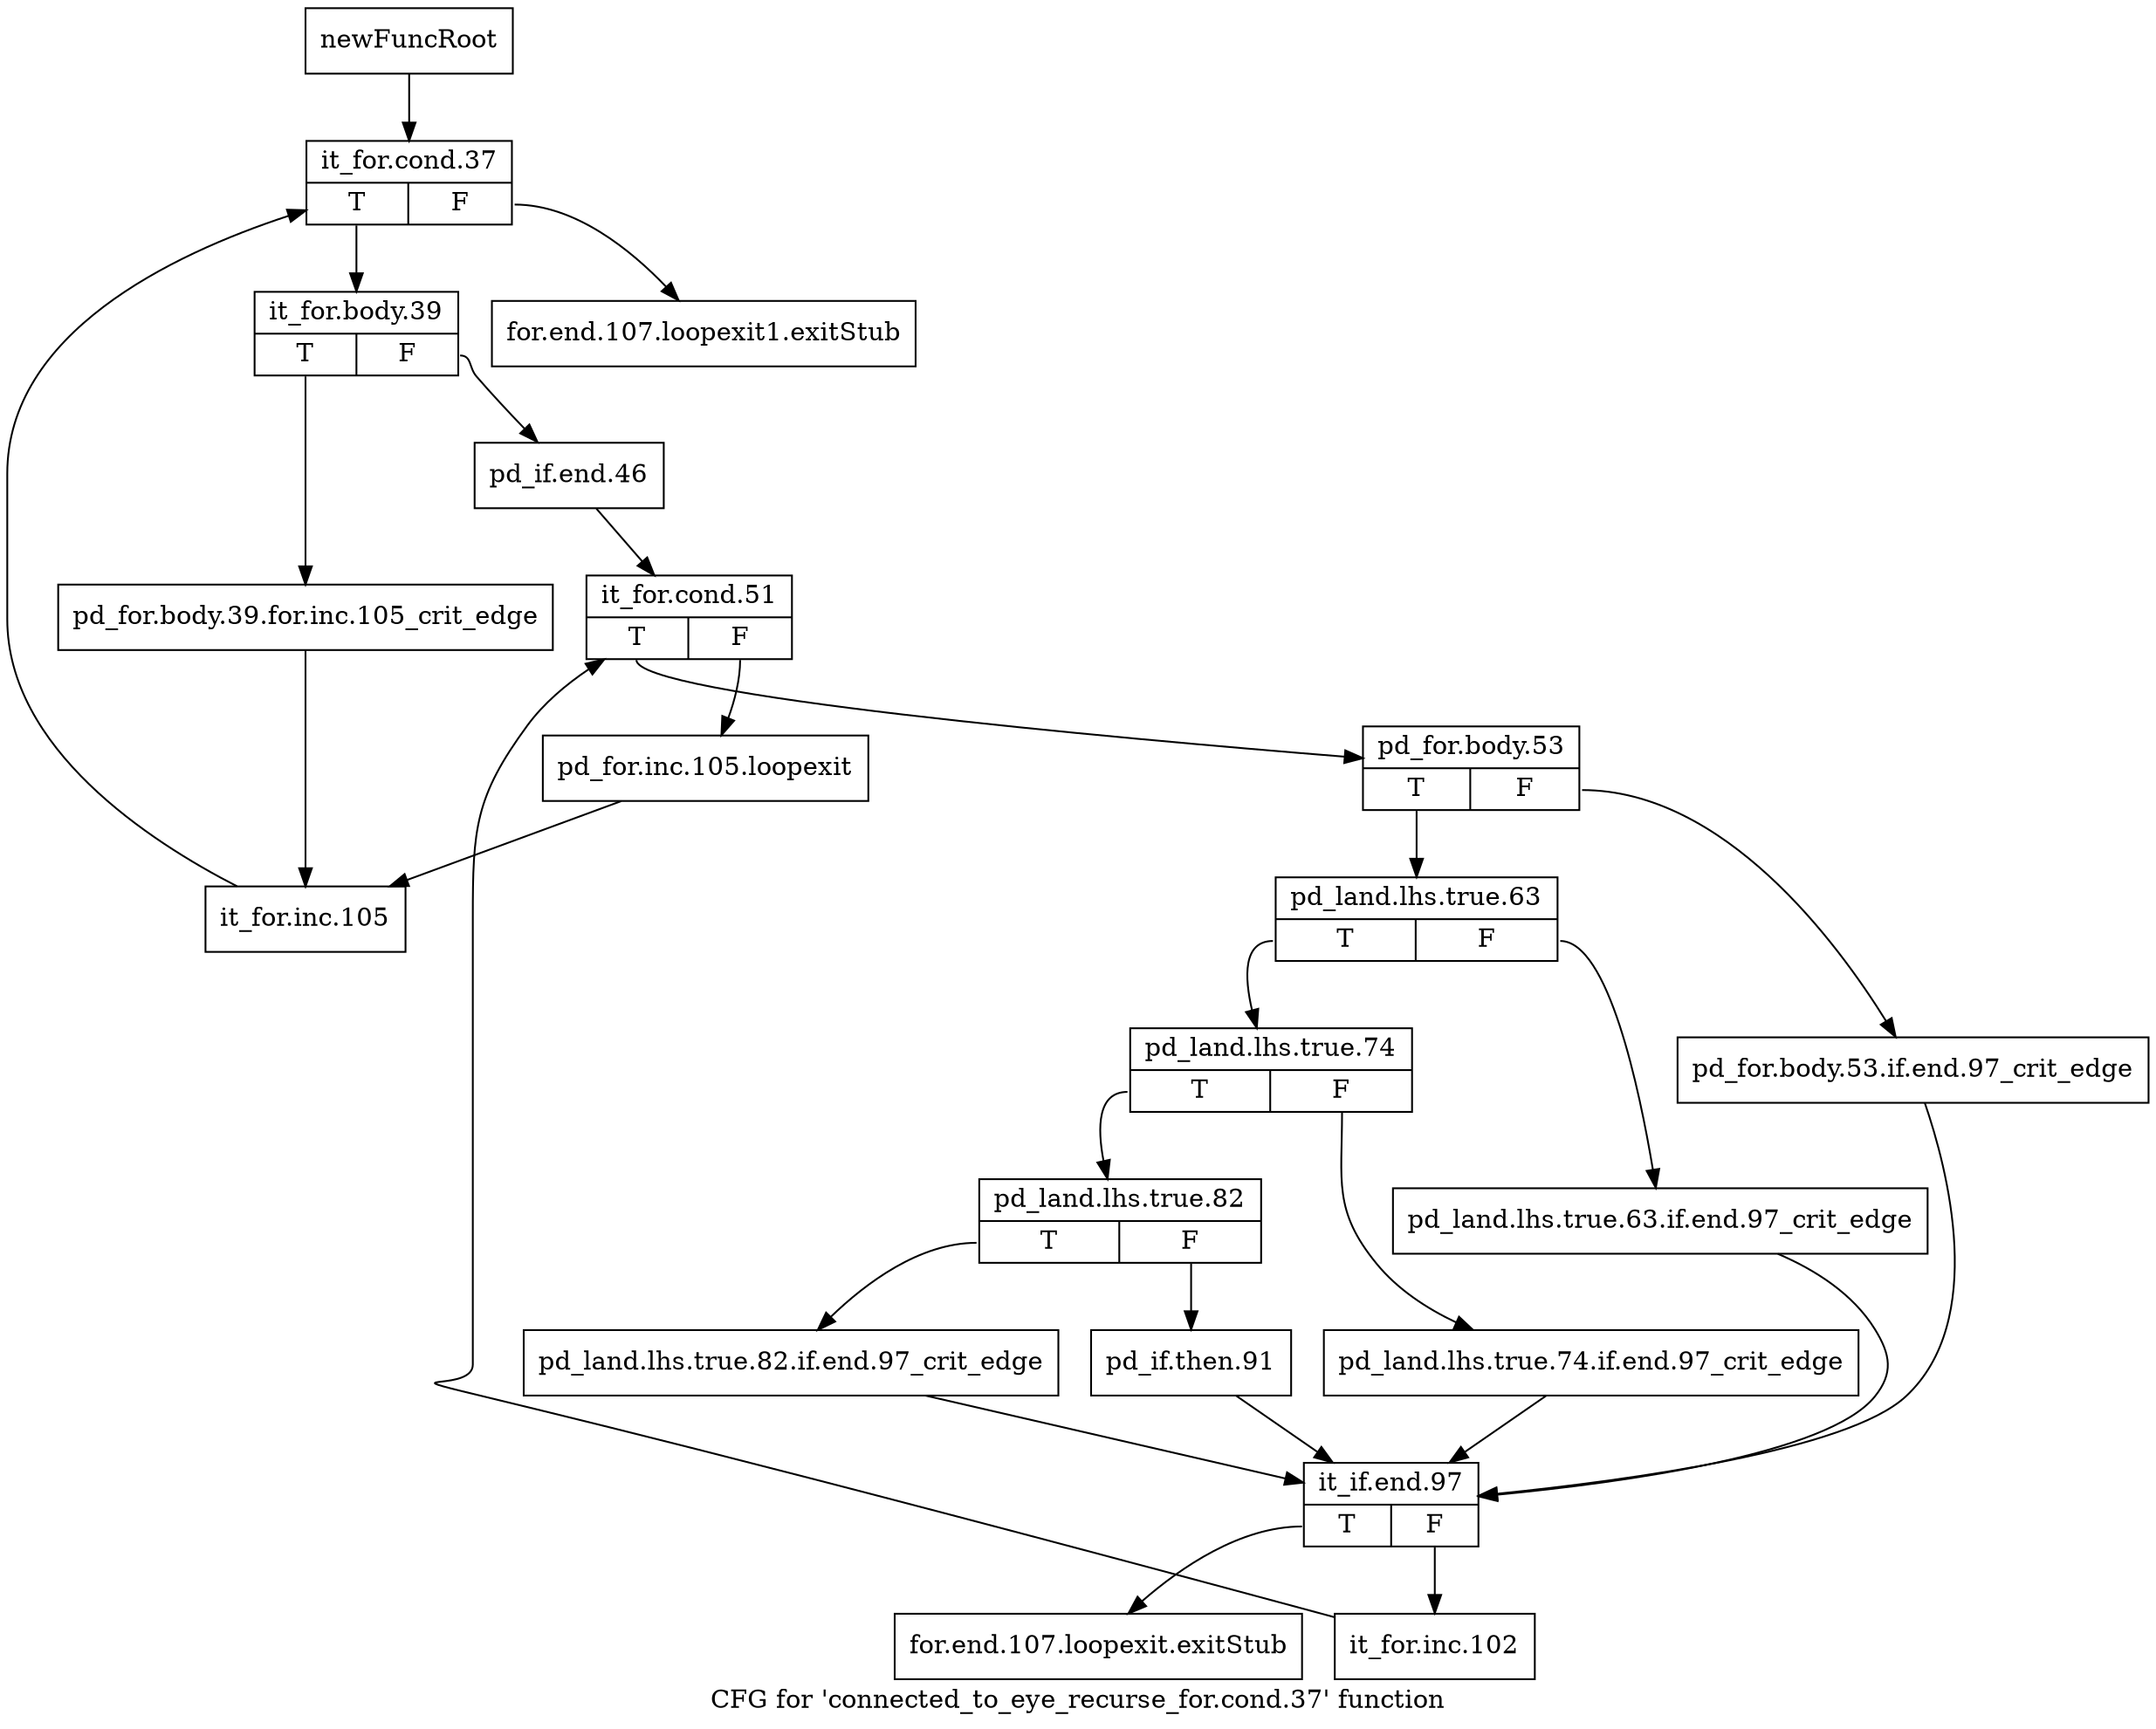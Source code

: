 digraph "CFG for 'connected_to_eye_recurse_for.cond.37' function" {
	label="CFG for 'connected_to_eye_recurse_for.cond.37' function";

	Node0x3fa6d70 [shape=record,label="{newFuncRoot}"];
	Node0x3fa6d70 -> Node0x3fa6e60;
	Node0x3fa6dc0 [shape=record,label="{for.end.107.loopexit1.exitStub}"];
	Node0x3fa6e10 [shape=record,label="{for.end.107.loopexit.exitStub}"];
	Node0x3fa6e60 [shape=record,label="{it_for.cond.37|{<s0>T|<s1>F}}"];
	Node0x3fa6e60:s0 -> Node0x3fa6eb0;
	Node0x3fa6e60:s1 -> Node0x3fa6dc0;
	Node0x3fa6eb0 [shape=record,label="{it_for.body.39|{<s0>T|<s1>F}}"];
	Node0x3fa6eb0:s0 -> Node0x3fa7360;
	Node0x3fa6eb0:s1 -> Node0x3fa6f00;
	Node0x3fa6f00 [shape=record,label="{pd_if.end.46}"];
	Node0x3fa6f00 -> Node0x3fa6f50;
	Node0x3fa6f50 [shape=record,label="{it_for.cond.51|{<s0>T|<s1>F}}"];
	Node0x3fa6f50:s0 -> Node0x3fa6ff0;
	Node0x3fa6f50:s1 -> Node0x3fa6fa0;
	Node0x3fa6fa0 [shape=record,label="{pd_for.inc.105.loopexit}"];
	Node0x3fa6fa0 -> Node0x3fa73b0;
	Node0x3fa6ff0 [shape=record,label="{pd_for.body.53|{<s0>T|<s1>F}}"];
	Node0x3fa6ff0:s0 -> Node0x3fa7090;
	Node0x3fa6ff0:s1 -> Node0x3fa7040;
	Node0x3fa7040 [shape=record,label="{pd_for.body.53.if.end.97_crit_edge}"];
	Node0x3fa7040 -> Node0x3fa72c0;
	Node0x3fa7090 [shape=record,label="{pd_land.lhs.true.63|{<s0>T|<s1>F}}"];
	Node0x3fa7090:s0 -> Node0x3fa7130;
	Node0x3fa7090:s1 -> Node0x3fa70e0;
	Node0x3fa70e0 [shape=record,label="{pd_land.lhs.true.63.if.end.97_crit_edge}"];
	Node0x3fa70e0 -> Node0x3fa72c0;
	Node0x3fa7130 [shape=record,label="{pd_land.lhs.true.74|{<s0>T|<s1>F}}"];
	Node0x3fa7130:s0 -> Node0x3fa71d0;
	Node0x3fa7130:s1 -> Node0x3fa7180;
	Node0x3fa7180 [shape=record,label="{pd_land.lhs.true.74.if.end.97_crit_edge}"];
	Node0x3fa7180 -> Node0x3fa72c0;
	Node0x3fa71d0 [shape=record,label="{pd_land.lhs.true.82|{<s0>T|<s1>F}}"];
	Node0x3fa71d0:s0 -> Node0x3fa7270;
	Node0x3fa71d0:s1 -> Node0x3fa7220;
	Node0x3fa7220 [shape=record,label="{pd_if.then.91}"];
	Node0x3fa7220 -> Node0x3fa72c0;
	Node0x3fa7270 [shape=record,label="{pd_land.lhs.true.82.if.end.97_crit_edge}"];
	Node0x3fa7270 -> Node0x3fa72c0;
	Node0x3fa72c0 [shape=record,label="{it_if.end.97|{<s0>T|<s1>F}}"];
	Node0x3fa72c0:s0 -> Node0x3fa6e10;
	Node0x3fa72c0:s1 -> Node0x3fa7310;
	Node0x3fa7310 [shape=record,label="{it_for.inc.102}"];
	Node0x3fa7310 -> Node0x3fa6f50;
	Node0x3fa7360 [shape=record,label="{pd_for.body.39.for.inc.105_crit_edge}"];
	Node0x3fa7360 -> Node0x3fa73b0;
	Node0x3fa73b0 [shape=record,label="{it_for.inc.105}"];
	Node0x3fa73b0 -> Node0x3fa6e60;
}
